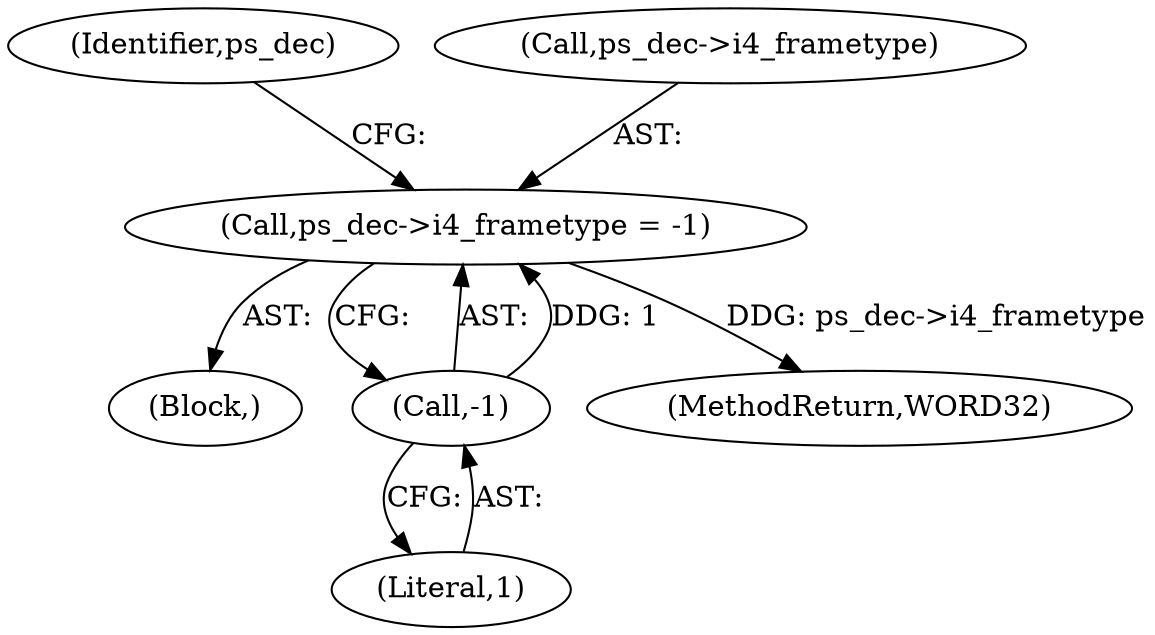 digraph "0_Android_494561291a503840f385fbcd11d9bc5f4dc502b8@pointer" {
"1000512" [label="(Call,ps_dec->i4_frametype = -1)"];
"1000516" [label="(Call,-1)"];
"1000520" [label="(Identifier,ps_dec)"];
"1000513" [label="(Call,ps_dec->i4_frametype)"];
"1000156" [label="(Block,)"];
"1002226" [label="(MethodReturn,WORD32)"];
"1000512" [label="(Call,ps_dec->i4_frametype = -1)"];
"1000517" [label="(Literal,1)"];
"1000516" [label="(Call,-1)"];
"1000512" -> "1000156"  [label="AST: "];
"1000512" -> "1000516"  [label="CFG: "];
"1000513" -> "1000512"  [label="AST: "];
"1000516" -> "1000512"  [label="AST: "];
"1000520" -> "1000512"  [label="CFG: "];
"1000512" -> "1002226"  [label="DDG: ps_dec->i4_frametype"];
"1000516" -> "1000512"  [label="DDG: 1"];
"1000516" -> "1000517"  [label="CFG: "];
"1000517" -> "1000516"  [label="AST: "];
}
